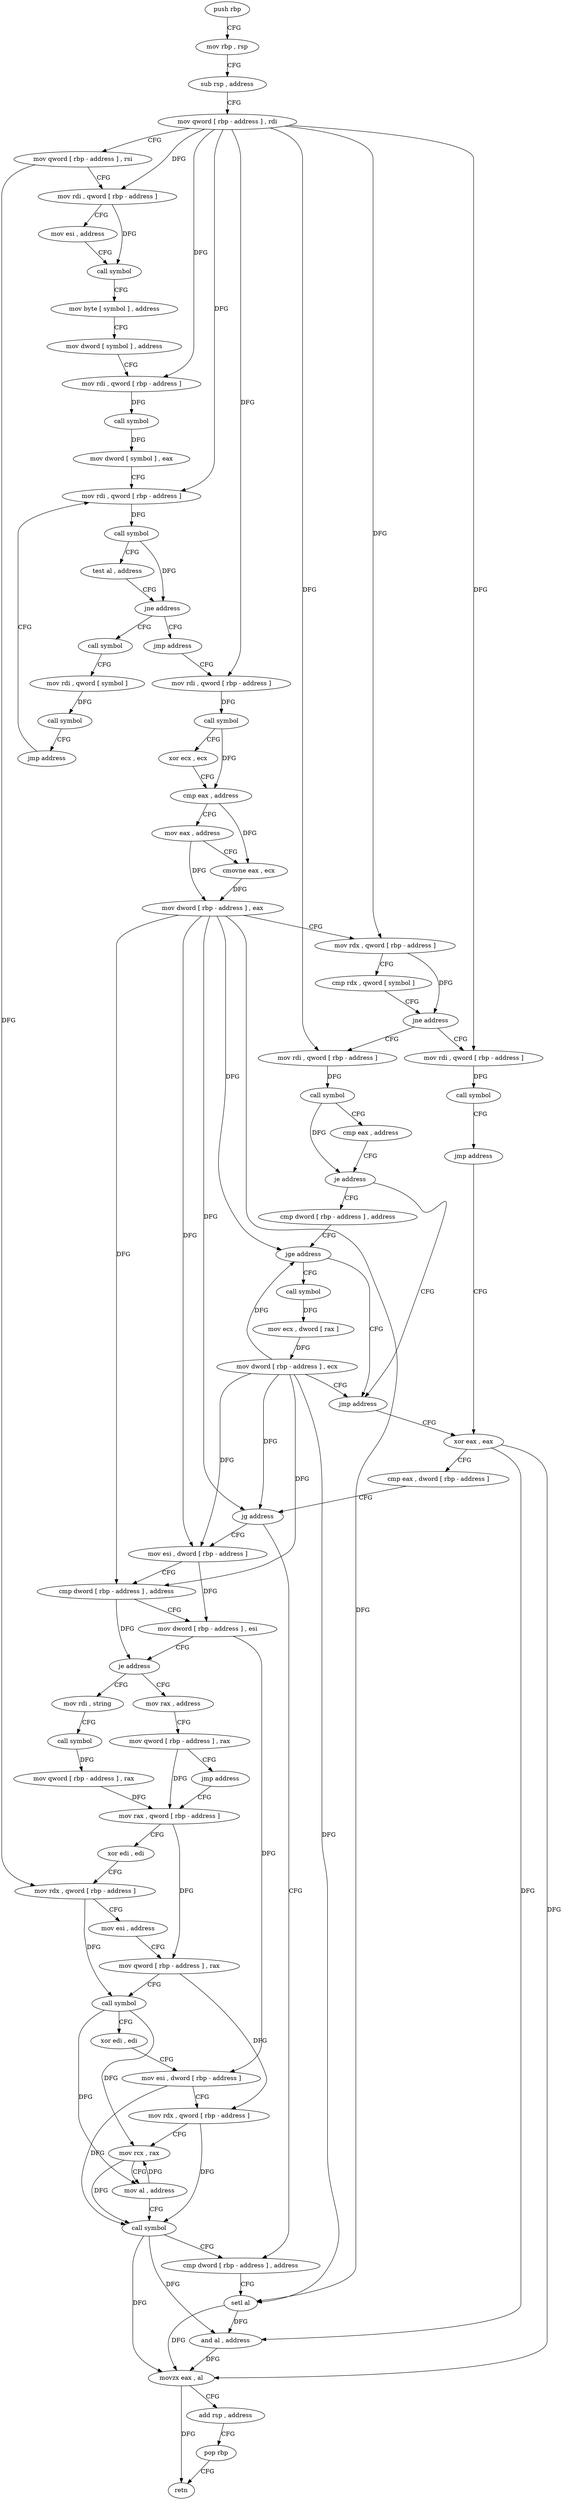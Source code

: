 digraph "func" {
"4202784" [label = "push rbp" ]
"4202785" [label = "mov rbp , rsp" ]
"4202788" [label = "sub rsp , address" ]
"4202792" [label = "mov qword [ rbp - address ] , rdi" ]
"4202796" [label = "mov qword [ rbp - address ] , rsi" ]
"4202800" [label = "mov rdi , qword [ rbp - address ]" ]
"4202804" [label = "mov esi , address" ]
"4202809" [label = "call symbol" ]
"4202814" [label = "mov byte [ symbol ] , address" ]
"4202822" [label = "mov dword [ symbol ] , address" ]
"4202833" [label = "mov rdi , qword [ rbp - address ]" ]
"4202837" [label = "call symbol" ]
"4202842" [label = "mov dword [ symbol ] , eax" ]
"4202849" [label = "mov rdi , qword [ rbp - address ]" ]
"4202871" [label = "call symbol" ]
"4202876" [label = "mov rdi , qword [ symbol ]" ]
"4202884" [label = "call symbol" ]
"4202889" [label = "jmp address" ]
"4202866" [label = "jmp address" ]
"4202894" [label = "mov rdi , qword [ rbp - address ]" ]
"4202853" [label = "call symbol" ]
"4202858" [label = "test al , address" ]
"4202860" [label = "jne address" ]
"4202898" [label = "call symbol" ]
"4202903" [label = "xor ecx , ecx" ]
"4202905" [label = "cmp eax , address" ]
"4202908" [label = "mov eax , address" ]
"4202913" [label = "cmovne eax , ecx" ]
"4202916" [label = "mov dword [ rbp - address ] , eax" ]
"4202919" [label = "mov rdx , qword [ rbp - address ]" ]
"4202923" [label = "cmp rdx , qword [ symbol ]" ]
"4202931" [label = "jne address" ]
"4202951" [label = "mov rdi , qword [ rbp - address ]" ]
"4202937" [label = "mov rdi , qword [ rbp - address ]" ]
"4202955" [label = "call symbol" ]
"4202960" [label = "cmp eax , address" ]
"4202963" [label = "je address" ]
"4202989" [label = "jmp address" ]
"4202969" [label = "cmp dword [ rbp - address ] , address" ]
"4202941" [label = "call symbol" ]
"4202946" [label = "jmp address" ]
"4202994" [label = "xor eax , eax" ]
"4202973" [label = "jge address" ]
"4202979" [label = "call symbol" ]
"4202996" [label = "cmp eax , dword [ rbp - address ]" ]
"4202999" [label = "jg address" ]
"4203102" [label = "cmp dword [ rbp - address ] , address" ]
"4203005" [label = "mov esi , dword [ rbp - address ]" ]
"4202984" [label = "mov ecx , dword [ rax ]" ]
"4202986" [label = "mov dword [ rbp - address ] , ecx" ]
"4203106" [label = "setl al" ]
"4203109" [label = "and al , address" ]
"4203111" [label = "movzx eax , al" ]
"4203114" [label = "add rsp , address" ]
"4203118" [label = "pop rbp" ]
"4203119" [label = "retn" ]
"4203008" [label = "cmp dword [ rbp - address ] , address" ]
"4203012" [label = "mov dword [ rbp - address ] , esi" ]
"4203015" [label = "je address" ]
"4203040" [label = "mov rdi , string" ]
"4203021" [label = "mov rax , address" ]
"4203050" [label = "call symbol" ]
"4203055" [label = "mov qword [ rbp - address ] , rax" ]
"4203059" [label = "mov rax , qword [ rbp - address ]" ]
"4203031" [label = "mov qword [ rbp - address ] , rax" ]
"4203035" [label = "jmp address" ]
"4203063" [label = "xor edi , edi" ]
"4203065" [label = "mov rdx , qword [ rbp - address ]" ]
"4203069" [label = "mov esi , address" ]
"4203074" [label = "mov qword [ rbp - address ] , rax" ]
"4203078" [label = "call symbol" ]
"4203083" [label = "xor edi , edi" ]
"4203085" [label = "mov esi , dword [ rbp - address ]" ]
"4203088" [label = "mov rdx , qword [ rbp - address ]" ]
"4203092" [label = "mov rcx , rax" ]
"4203095" [label = "mov al , address" ]
"4203097" [label = "call symbol" ]
"4202784" -> "4202785" [ label = "CFG" ]
"4202785" -> "4202788" [ label = "CFG" ]
"4202788" -> "4202792" [ label = "CFG" ]
"4202792" -> "4202796" [ label = "CFG" ]
"4202792" -> "4202800" [ label = "DFG" ]
"4202792" -> "4202833" [ label = "DFG" ]
"4202792" -> "4202849" [ label = "DFG" ]
"4202792" -> "4202894" [ label = "DFG" ]
"4202792" -> "4202919" [ label = "DFG" ]
"4202792" -> "4202951" [ label = "DFG" ]
"4202792" -> "4202937" [ label = "DFG" ]
"4202796" -> "4202800" [ label = "CFG" ]
"4202796" -> "4203065" [ label = "DFG" ]
"4202800" -> "4202804" [ label = "CFG" ]
"4202800" -> "4202809" [ label = "DFG" ]
"4202804" -> "4202809" [ label = "CFG" ]
"4202809" -> "4202814" [ label = "CFG" ]
"4202814" -> "4202822" [ label = "CFG" ]
"4202822" -> "4202833" [ label = "CFG" ]
"4202833" -> "4202837" [ label = "DFG" ]
"4202837" -> "4202842" [ label = "DFG" ]
"4202842" -> "4202849" [ label = "CFG" ]
"4202849" -> "4202853" [ label = "DFG" ]
"4202871" -> "4202876" [ label = "CFG" ]
"4202876" -> "4202884" [ label = "DFG" ]
"4202884" -> "4202889" [ label = "CFG" ]
"4202889" -> "4202849" [ label = "CFG" ]
"4202866" -> "4202894" [ label = "CFG" ]
"4202894" -> "4202898" [ label = "DFG" ]
"4202853" -> "4202858" [ label = "CFG" ]
"4202853" -> "4202860" [ label = "DFG" ]
"4202858" -> "4202860" [ label = "CFG" ]
"4202860" -> "4202871" [ label = "CFG" ]
"4202860" -> "4202866" [ label = "CFG" ]
"4202898" -> "4202903" [ label = "CFG" ]
"4202898" -> "4202905" [ label = "DFG" ]
"4202903" -> "4202905" [ label = "CFG" ]
"4202905" -> "4202908" [ label = "CFG" ]
"4202905" -> "4202913" [ label = "DFG" ]
"4202908" -> "4202913" [ label = "CFG" ]
"4202908" -> "4202916" [ label = "DFG" ]
"4202913" -> "4202916" [ label = "DFG" ]
"4202916" -> "4202919" [ label = "CFG" ]
"4202916" -> "4202973" [ label = "DFG" ]
"4202916" -> "4202999" [ label = "DFG" ]
"4202916" -> "4203106" [ label = "DFG" ]
"4202916" -> "4203005" [ label = "DFG" ]
"4202916" -> "4203008" [ label = "DFG" ]
"4202919" -> "4202923" [ label = "CFG" ]
"4202919" -> "4202931" [ label = "DFG" ]
"4202923" -> "4202931" [ label = "CFG" ]
"4202931" -> "4202951" [ label = "CFG" ]
"4202931" -> "4202937" [ label = "CFG" ]
"4202951" -> "4202955" [ label = "DFG" ]
"4202937" -> "4202941" [ label = "DFG" ]
"4202955" -> "4202960" [ label = "CFG" ]
"4202955" -> "4202963" [ label = "DFG" ]
"4202960" -> "4202963" [ label = "CFG" ]
"4202963" -> "4202989" [ label = "CFG" ]
"4202963" -> "4202969" [ label = "CFG" ]
"4202989" -> "4202994" [ label = "CFG" ]
"4202969" -> "4202973" [ label = "CFG" ]
"4202941" -> "4202946" [ label = "CFG" ]
"4202946" -> "4202994" [ label = "CFG" ]
"4202994" -> "4202996" [ label = "CFG" ]
"4202994" -> "4203109" [ label = "DFG" ]
"4202994" -> "4203111" [ label = "DFG" ]
"4202973" -> "4202989" [ label = "CFG" ]
"4202973" -> "4202979" [ label = "CFG" ]
"4202979" -> "4202984" [ label = "DFG" ]
"4202996" -> "4202999" [ label = "CFG" ]
"4202999" -> "4203102" [ label = "CFG" ]
"4202999" -> "4203005" [ label = "CFG" ]
"4203102" -> "4203106" [ label = "CFG" ]
"4203005" -> "4203008" [ label = "CFG" ]
"4203005" -> "4203012" [ label = "DFG" ]
"4202984" -> "4202986" [ label = "DFG" ]
"4202986" -> "4202989" [ label = "CFG" ]
"4202986" -> "4202973" [ label = "DFG" ]
"4202986" -> "4202999" [ label = "DFG" ]
"4202986" -> "4203106" [ label = "DFG" ]
"4202986" -> "4203005" [ label = "DFG" ]
"4202986" -> "4203008" [ label = "DFG" ]
"4203106" -> "4203109" [ label = "DFG" ]
"4203106" -> "4203111" [ label = "DFG" ]
"4203109" -> "4203111" [ label = "DFG" ]
"4203111" -> "4203114" [ label = "CFG" ]
"4203111" -> "4203119" [ label = "DFG" ]
"4203114" -> "4203118" [ label = "CFG" ]
"4203118" -> "4203119" [ label = "CFG" ]
"4203008" -> "4203012" [ label = "CFG" ]
"4203008" -> "4203015" [ label = "DFG" ]
"4203012" -> "4203015" [ label = "CFG" ]
"4203012" -> "4203085" [ label = "DFG" ]
"4203015" -> "4203040" [ label = "CFG" ]
"4203015" -> "4203021" [ label = "CFG" ]
"4203040" -> "4203050" [ label = "CFG" ]
"4203021" -> "4203031" [ label = "CFG" ]
"4203050" -> "4203055" [ label = "DFG" ]
"4203055" -> "4203059" [ label = "DFG" ]
"4203059" -> "4203063" [ label = "CFG" ]
"4203059" -> "4203074" [ label = "DFG" ]
"4203031" -> "4203035" [ label = "CFG" ]
"4203031" -> "4203059" [ label = "DFG" ]
"4203035" -> "4203059" [ label = "CFG" ]
"4203063" -> "4203065" [ label = "CFG" ]
"4203065" -> "4203069" [ label = "CFG" ]
"4203065" -> "4203078" [ label = "DFG" ]
"4203069" -> "4203074" [ label = "CFG" ]
"4203074" -> "4203078" [ label = "CFG" ]
"4203074" -> "4203088" [ label = "DFG" ]
"4203078" -> "4203083" [ label = "CFG" ]
"4203078" -> "4203092" [ label = "DFG" ]
"4203078" -> "4203095" [ label = "DFG" ]
"4203083" -> "4203085" [ label = "CFG" ]
"4203085" -> "4203088" [ label = "CFG" ]
"4203085" -> "4203097" [ label = "DFG" ]
"4203088" -> "4203092" [ label = "CFG" ]
"4203088" -> "4203097" [ label = "DFG" ]
"4203092" -> "4203095" [ label = "CFG" ]
"4203092" -> "4203097" [ label = "DFG" ]
"4203095" -> "4203097" [ label = "CFG" ]
"4203095" -> "4203092" [ label = "DFG" ]
"4203097" -> "4203102" [ label = "CFG" ]
"4203097" -> "4203109" [ label = "DFG" ]
"4203097" -> "4203111" [ label = "DFG" ]
}
